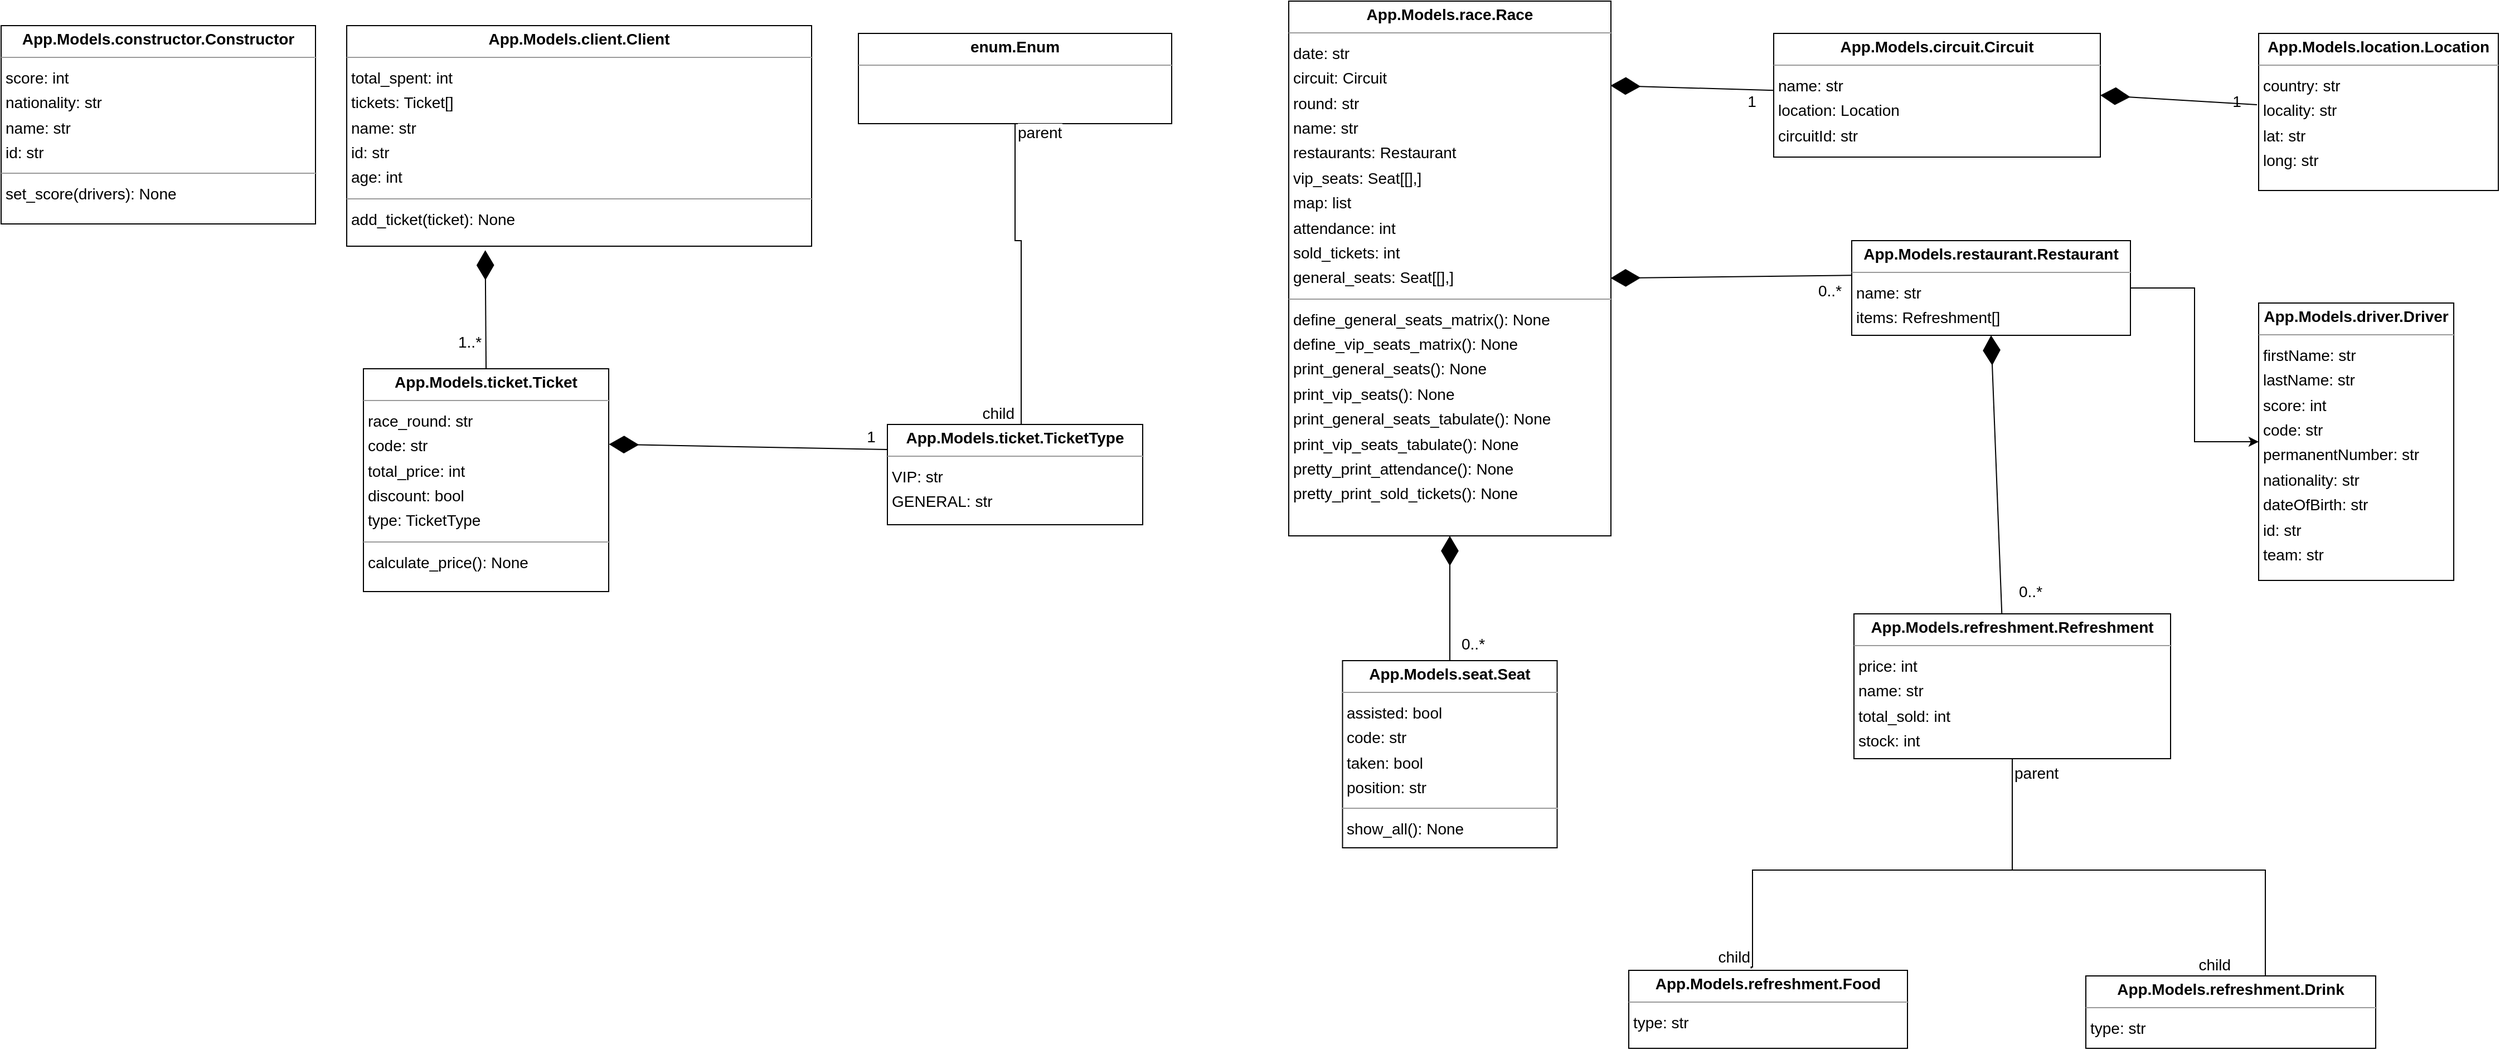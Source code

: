 <mxfile version="20.5.3" type="embed"><diagram id="2Z7hQtdgWNdP2lW2KOWq" name="Page-1"><mxGraphModel dx="4877" dy="710" grid="1" gridSize="10" guides="1" tooltips="1" connect="1" arrows="1" fold="1" page="1" pageScale="1" pageWidth="850" pageHeight="1100" math="0" shadow="0"><root><mxCell id="0"/><mxCell id="1" parent="0"/><mxCell id="node9" value="&lt;p style=&quot;margin:0px;margin-top:4px;text-align:center;&quot;&gt;&lt;b&gt;App.Models.circuit.Circuit&lt;/b&gt;&lt;/p&gt;&lt;hr size=&quot;1&quot;&gt;&lt;p style=&quot;margin:0 0 0 4px;line-height:1.6;&quot;&gt; name: str&lt;br&gt; location: Location&lt;br&gt; circuitId: str&lt;/p&gt;&lt;p style=&quot;margin:0 0 0 4px;line-height:1.6;&quot;&gt;&lt;br&gt;&lt;/p&gt;" style="verticalAlign=top;align=left;overflow=fill;fontSize=14;fontFamily=Helvetica;html=1;rounded=0;shadow=0;comic=0;labelBackgroundColor=none;strokeWidth=1;" parent="1" vertex="1"><mxGeometry x="-1710" y="579" width="293" height="111" as="geometry"/></mxCell><mxCell id="node8" value="&lt;p style=&quot;margin:0px;margin-top:4px;text-align:center;&quot;&gt;&lt;b&gt;App.Models.client.Client&lt;/b&gt;&lt;/p&gt;&lt;hr size=&quot;1&quot;&gt;&lt;p style=&quot;margin:0 0 0 4px;line-height:1.6;&quot;&gt; total_spent: int&lt;br&gt; tickets: Ticket[]&lt;br&gt; name: str&lt;br&gt; id: str&amp;nbsp;&lt;br&gt; age: int&lt;/p&gt;&lt;hr size=&quot;1&quot;&gt;&lt;p style=&quot;margin:0 0 0 4px;line-height:1.6;&quot;&gt;add_ticket(ticket): None&lt;/p&gt;" style="verticalAlign=top;align=left;overflow=fill;fontSize=14;fontFamily=Helvetica;html=1;rounded=0;shadow=0;comic=0;labelBackgroundColor=none;strokeWidth=1;" parent="1" vertex="1"><mxGeometry x="-2990" y="572" width="417" height="198" as="geometry"/></mxCell><mxCell id="node12" value="&lt;p style=&quot;margin:0px;margin-top:4px;text-align:center;&quot;&gt;&lt;b&gt;App.Models.constructor.Constructor&lt;/b&gt;&lt;/p&gt;&lt;hr size=&quot;1&quot;&gt;&lt;p style=&quot;margin:0 0 0 4px;line-height:1.6;&quot;&gt;score: int&lt;br&gt;nationality: str&lt;br&gt;name: str&lt;br&gt;id: str&lt;/p&gt;&lt;hr size=&quot;1&quot;&gt;&lt;p style=&quot;margin:0 0 0 4px;line-height:1.6;&quot;&gt;set_score(drivers): None&lt;/p&gt;" style="verticalAlign=top;align=left;overflow=fill;fontSize=14;fontFamily=Helvetica;html=1;rounded=0;shadow=0;comic=0;labelBackgroundColor=none;strokeWidth=1;" parent="1" vertex="1"><mxGeometry x="-3300" y="572" width="282" height="178" as="geometry"/></mxCell><mxCell id="node7" value="&lt;p style=&quot;margin:0px;margin-top:4px;text-align:center;&quot;&gt;&lt;b&gt;App.Models.driver.Driver&lt;/b&gt;&lt;/p&gt;&lt;hr size=&quot;1&quot;&gt;&lt;p style=&quot;margin:0 0 0 4px;line-height:1.6;&quot;&gt; firstName: str&lt;br&gt; lastName: str&lt;br&gt; score: int&lt;br&gt; code: str&lt;br&gt; permanentNumber: str&lt;br&gt; nationality: str&lt;br&gt; dateOfBirth: str&lt;br&gt; id: str&lt;br&gt; team: str&lt;/p&gt;&lt;p style=&quot;margin:0 0 0 4px;line-height:1.6;&quot;&gt;&lt;br&gt;&lt;/p&gt;" style="verticalAlign=top;align=left;overflow=fill;fontSize=14;fontFamily=Helvetica;html=1;rounded=0;shadow=0;comic=0;labelBackgroundColor=none;strokeWidth=1;" parent="1" vertex="1"><mxGeometry x="-1275" y="821" width="175" height="249" as="geometry"/></mxCell><mxCell id="node11" value="&lt;p style=&quot;margin:0px;margin-top:4px;text-align:center;&quot;&gt;&lt;b&gt;App.Models.location.Location&lt;/b&gt;&lt;/p&gt;&lt;hr size=&quot;1&quot;&gt;&lt;p style=&quot;margin:0 0 0 4px;line-height:1.6;&quot;&gt; country: str&lt;br&gt; locality: str&lt;br&gt; lat: str&lt;br&gt; long: str&lt;/p&gt;&lt;p style=&quot;margin:0 0 0 4px;line-height:1.6;&quot;&gt;&lt;br&gt;&lt;/p&gt;" style="verticalAlign=top;align=left;overflow=fill;fontSize=14;fontFamily=Helvetica;html=1;rounded=0;shadow=0;comic=0;labelBackgroundColor=none;strokeWidth=1;" parent="1" vertex="1"><mxGeometry x="-1275" y="579" width="215" height="141" as="geometry"/></mxCell><mxCell id="node2" value="&lt;p style=&quot;margin:0px;margin-top:4px;text-align:center;&quot;&gt;&lt;b&gt;App.Models.race.Race&lt;/b&gt;&lt;/p&gt;&lt;hr size=&quot;1&quot;&gt;&lt;p style=&quot;margin:0 0 0 4px;line-height:1.6;&quot;&gt; date: str&lt;br&gt; circuit: Circuit&lt;br&gt; round: str&lt;br&gt; name: str&lt;br&gt; restaurants: Restaurant&lt;br&gt; vip_seats: Seat[[],]&lt;br&gt; map: list&lt;br&gt; attendance: int&lt;br&gt; sold_tickets: int&lt;br&gt; general_seats: Seat[[],]&lt;/p&gt;&lt;hr size=&quot;1&quot;&gt;&lt;p style=&quot;margin:0 0 0 4px;line-height:1.6;&quot;&gt;define_general_seats_matrix(): None&lt;br&gt; define_vip_seats_matrix(): None&lt;br&gt; print_general_seats(): None&lt;br&gt; print_vip_seats(): None&lt;br&gt; print_general_seats_tabulate(): None&lt;br&gt; print_vip_seats_tabulate(): None&lt;br&gt; pretty_print_attendance(): None&lt;br&gt; pretty_print_sold_tickets(): None&lt;/p&gt;" style="verticalAlign=top;align=left;overflow=fill;fontSize=14;fontFamily=Helvetica;html=1;rounded=0;shadow=0;comic=0;labelBackgroundColor=none;strokeWidth=1;" parent="1" vertex="1"><mxGeometry x="-2145" y="550" width="289" height="480" as="geometry"/></mxCell><mxCell id="node6" value="&lt;p style=&quot;margin:0px;margin-top:4px;text-align:center;&quot;&gt;&lt;b&gt;App.Models.refreshment.Drink&lt;/b&gt;&lt;/p&gt;&lt;hr size=&quot;1&quot;&gt;&lt;p style=&quot;margin:0 0 0 4px;line-height:1.6;&quot;&gt; type: str&lt;/p&gt;&lt;p style=&quot;margin:0 0 0 4px;line-height:1.6;&quot;&gt;&lt;br&gt;&lt;/p&gt;" style="verticalAlign=top;align=left;overflow=fill;fontSize=14;fontFamily=Helvetica;html=1;rounded=0;shadow=0;comic=0;labelBackgroundColor=none;strokeWidth=1;" parent="1" vertex="1"><mxGeometry x="-1430" y="1425" width="260" height="65" as="geometry"/></mxCell><mxCell id="node1" value="&lt;p style=&quot;margin:0px;margin-top:4px;text-align:center;&quot;&gt;&lt;b&gt;App.Models.refreshment.Food&lt;/b&gt;&lt;/p&gt;&lt;hr size=&quot;1&quot;&gt;&lt;p style=&quot;margin:0 0 0 4px;line-height:1.6;&quot;&gt; type: str&lt;/p&gt;&lt;p style=&quot;margin:0 0 0 4px;line-height:1.6;&quot;&gt;&lt;br&gt;&lt;/p&gt;" style="verticalAlign=top;align=left;overflow=fill;fontSize=14;fontFamily=Helvetica;html=1;rounded=0;shadow=0;comic=0;labelBackgroundColor=none;strokeWidth=1;" parent="1" vertex="1"><mxGeometry x="-1840" y="1420" width="250" height="70" as="geometry"/></mxCell><mxCell id="node10" value="&lt;p style=&quot;margin:0px;margin-top:4px;text-align:center;&quot;&gt;&lt;b&gt;App.Models.refreshment.Refreshment&lt;/b&gt;&lt;/p&gt;&lt;hr size=&quot;1&quot;&gt;&lt;p style=&quot;margin:0 0 0 4px;line-height:1.6;&quot;&gt; price: int&lt;br&gt; name: str&lt;br&gt; total_sold: int&lt;br&gt; stock: int&lt;/p&gt;&lt;p style=&quot;margin:0 0 0 4px;line-height:1.6;&quot;&gt;&lt;br&gt;&lt;/p&gt;" style="verticalAlign=top;align=left;overflow=fill;fontSize=14;fontFamily=Helvetica;html=1;rounded=0;shadow=0;comic=0;labelBackgroundColor=none;strokeWidth=1;" parent="1" vertex="1"><mxGeometry x="-1638" y="1100" width="284" height="130" as="geometry"/></mxCell><mxCell id="35" value="" style="edgeStyle=orthogonalEdgeStyle;rounded=0;orthogonalLoop=1;jettySize=auto;html=1;" parent="1" source="node3" target="node7" edge="1"><mxGeometry relative="1" as="geometry"/></mxCell><mxCell id="node3" value="&lt;p style=&quot;margin:0px;margin-top:4px;text-align:center;&quot;&gt;&lt;b&gt;App.Models.restaurant.Restaurant&lt;/b&gt;&lt;/p&gt;&lt;hr size=&quot;1&quot;&gt;&lt;p style=&quot;margin:0 0 0 4px;line-height:1.6;&quot;&gt; name: str&lt;br&gt; items: Refreshment[]&lt;/p&gt;&lt;p style=&quot;margin:0 0 0 4px;line-height:1.6;&quot;&gt;&lt;br&gt;&lt;/p&gt;" style="verticalAlign=top;align=left;overflow=fill;fontSize=14;fontFamily=Helvetica;html=1;rounded=0;shadow=0;comic=0;labelBackgroundColor=none;strokeWidth=1;" parent="1" vertex="1"><mxGeometry x="-1640" y="765" width="250" height="85" as="geometry"/></mxCell><mxCell id="node5" value="&lt;p style=&quot;margin:0px;margin-top:4px;text-align:center;&quot;&gt;&lt;b&gt;App.Models.seat.Seat&lt;/b&gt;&lt;/p&gt;&lt;hr size=&quot;1&quot;&gt;&lt;p style=&quot;margin:0 0 0 4px;line-height:1.6;&quot;&gt; assisted: bool&lt;br&gt; code: str&lt;br&gt; taken: bool&lt;br&gt; position: str&lt;/p&gt;&lt;hr size=&quot;1&quot;&gt;&lt;p style=&quot;margin:0 0 0 4px;line-height:1.6;&quot;&gt;show_all(): None&lt;/p&gt;" style="verticalAlign=top;align=left;overflow=fill;fontSize=14;fontFamily=Helvetica;html=1;rounded=0;shadow=0;comic=0;labelBackgroundColor=none;strokeWidth=1;" parent="1" vertex="1"><mxGeometry x="-2096.75" y="1142" width="192.5" height="168" as="geometry"/></mxCell><mxCell id="node0" value="&lt;p style=&quot;margin:0px;margin-top:4px;text-align:center;&quot;&gt;&lt;b&gt;App.Models.ticket.Ticket&lt;/b&gt;&lt;/p&gt;&lt;hr size=&quot;1&quot;&gt;&lt;p style=&quot;margin:0 0 0 4px;line-height:1.6;&quot;&gt; race_round: str&lt;br&gt; code: str&lt;br&gt; total_price: int&lt;br&gt; discount: bool&lt;br&gt; type: TicketType&lt;/p&gt;&lt;hr size=&quot;1&quot;&gt;&lt;p style=&quot;margin:0 0 0 4px;line-height:1.6;&quot;&gt;calculate_price(): None&lt;/p&gt;" style="verticalAlign=top;align=left;overflow=fill;fontSize=14;fontFamily=Helvetica;html=1;rounded=0;shadow=0;comic=0;labelBackgroundColor=none;strokeWidth=1;" parent="1" vertex="1"><mxGeometry x="-2975" y="880" width="220" height="200" as="geometry"/></mxCell><mxCell id="node4" value="&lt;p style=&quot;margin:0px;margin-top:4px;text-align:center;&quot;&gt;&lt;b&gt;App.Models.ticket.TicketType&lt;/b&gt;&lt;/p&gt;&lt;hr size=&quot;1&quot;&gt;&lt;p style=&quot;margin:0 0 0 4px;line-height:1.6;&quot;&gt; VIP: str&lt;br&gt; GENERAL: str&lt;/p&gt;" style="verticalAlign=top;align=left;overflow=fill;fontSize=14;fontFamily=Helvetica;html=1;rounded=0;shadow=0;comic=0;labelBackgroundColor=none;strokeWidth=1;" parent="1" vertex="1"><mxGeometry x="-2505" y="930" width="229" height="90" as="geometry"/></mxCell><mxCell id="node13" value="&lt;p style=&quot;margin:0px;margin-top:4px;text-align:center;&quot;&gt;&lt;b&gt;enum.Enum&lt;/b&gt;&lt;/p&gt;&lt;hr size=&quot;1&quot;&gt;&lt;p style=&quot;margin:0 0 0 4px;line-height:1.6;&quot;&gt;&lt;br&gt;&lt;/p&gt;" style="verticalAlign=top;align=left;overflow=fill;fontSize=14;fontFamily=Helvetica;html=1;rounded=0;shadow=0;comic=0;labelBackgroundColor=none;strokeWidth=1;" parent="1" vertex="1"><mxGeometry x="-2531" y="579" width="281" height="81" as="geometry"/></mxCell><mxCell id="2" value="" style="endArrow=diamondThin;endFill=1;endSize=24;html=1;rounded=0;shadow=0;entryX=0.999;entryY=0.158;entryDx=0;entryDy=0;entryPerimeter=0;" parent="1" source="node9" target="node2" edge="1"><mxGeometry width="160" relative="1" as="geometry"><mxPoint x="-1670" y="790" as="sourcePoint"/><mxPoint x="-1830" y="655" as="targetPoint"/></mxGeometry></mxCell><mxCell id="4" value="" style="endArrow=diamondThin;endFill=1;endSize=24;html=1;rounded=0;shadow=0;entryX=1;entryY=0.5;entryDx=0;entryDy=0;exitX=-0.007;exitY=0.454;exitDx=0;exitDy=0;exitPerimeter=0;" parent="1" source="node11" target="node9" edge="1"><mxGeometry width="160" relative="1" as="geometry"><mxPoint x="-1570" y="690" as="sourcePoint"/><mxPoint x="-1410" y="690" as="targetPoint"/></mxGeometry></mxCell><mxCell id="5" value="" style="endArrow=diamondThin;endFill=1;endSize=24;html=1;rounded=0;shadow=0;exitX=-0.001;exitY=0.366;exitDx=0;exitDy=0;exitPerimeter=0;entryX=0.999;entryY=0.518;entryDx=0;entryDy=0;entryPerimeter=0;" parent="1" source="node3" target="node2" edge="1"><mxGeometry width="160" relative="1" as="geometry"><mxPoint x="-1780" y="820" as="sourcePoint"/><mxPoint x="-1840" y="825" as="targetPoint"/></mxGeometry></mxCell><mxCell id="7" value="" style="endArrow=none;html=1;edgeStyle=orthogonalEdgeStyle;rounded=0;shadow=0;entryX=0.5;entryY=0;entryDx=0;entryDy=0;exitX=0.5;exitY=1;exitDx=0;exitDy=0;" parent="1" source="node10" target="node6" edge="1"><mxGeometry relative="1" as="geometry"><mxPoint x="-1440" y="1110" as="sourcePoint"/><mxPoint x="-1280" y="1110" as="targetPoint"/><Array as="points"><mxPoint x="-1496" y="1330"/><mxPoint x="-1269" y="1330"/></Array></mxGeometry></mxCell><mxCell id="9" value="child" style="edgeLabel;resizable=0;html=1;align=right;verticalAlign=bottom;fontSize=14;" parent="7" connectable="0" vertex="1"><mxGeometry x="1" relative="1" as="geometry"/></mxCell><mxCell id="13" value="" style="endArrow=none;html=1;edgeStyle=orthogonalEdgeStyle;rounded=0;shadow=0;entryX=0.439;entryY=-0.024;entryDx=0;entryDy=0;entryPerimeter=0;" parent="1" source="node10" target="node1" edge="1"><mxGeometry relative="1" as="geometry"><mxPoint x="-1440" y="1110" as="sourcePoint"/><mxPoint x="-1280" y="1110" as="targetPoint"/><Array as="points"><mxPoint x="-1496" y="1330"/><mxPoint x="-1729" y="1330"/><mxPoint x="-1729" y="1417"/></Array></mxGeometry></mxCell><mxCell id="14" value="parent" style="edgeLabel;resizable=0;html=1;align=left;verticalAlign=bottom;fontSize=14;" parent="13" connectable="0" vertex="1"><mxGeometry x="-1" relative="1" as="geometry"><mxPoint y="23" as="offset"/></mxGeometry></mxCell><mxCell id="15" value="child" style="edgeLabel;resizable=0;html=1;align=right;verticalAlign=bottom;fontSize=14;" parent="13" connectable="0" vertex="1"><mxGeometry x="1" relative="1" as="geometry"/></mxCell><mxCell id="17" value="" style="endArrow=diamondThin;endFill=1;endSize=24;html=1;rounded=0;shadow=0;fontSize=14;entryX=0.5;entryY=1;entryDx=0;entryDy=0;exitX=0.467;exitY=-0.003;exitDx=0;exitDy=0;exitPerimeter=0;" parent="1" source="node10" target="node3" edge="1"><mxGeometry width="160" relative="1" as="geometry"><mxPoint x="-1509" y="1090" as="sourcePoint"/><mxPoint x="-1490" y="960" as="targetPoint"/></mxGeometry></mxCell><mxCell id="18" value="" style="endArrow=none;html=1;edgeStyle=orthogonalEdgeStyle;rounded=0;shadow=0;fontSize=14;entryX=0.5;entryY=0;entryDx=0;entryDy=0;exitX=0.5;exitY=1;exitDx=0;exitDy=0;" parent="1" source="node13" target="node4" edge="1"><mxGeometry relative="1" as="geometry"><mxPoint x="-2280" y="940" as="sourcePoint"/><mxPoint x="-2120" y="940" as="targetPoint"/><Array as="points"><mxPoint x="-2390" y="765"/><mxPoint x="-2385" y="765"/></Array></mxGeometry></mxCell><mxCell id="19" value="parent" style="edgeLabel;resizable=0;html=1;align=left;verticalAlign=bottom;fontSize=14;" parent="18" connectable="0" vertex="1"><mxGeometry x="-1" relative="1" as="geometry"><mxPoint y="18" as="offset"/></mxGeometry></mxCell><mxCell id="20" value="child" style="edgeLabel;resizable=0;html=1;align=right;verticalAlign=bottom;fontSize=14;" parent="18" connectable="0" vertex="1"><mxGeometry x="1" relative="1" as="geometry"/></mxCell><mxCell id="21" value="" style="endArrow=diamondThin;endFill=1;endSize=24;html=1;rounded=0;shadow=0;fontSize=14;exitX=0.5;exitY=0;exitDx=0;exitDy=0;entryX=0.298;entryY=1.018;entryDx=0;entryDy=0;entryPerimeter=0;" parent="1" source="node0" target="node8" edge="1"><mxGeometry width="160" relative="1" as="geometry"><mxPoint x="-2540" y="810" as="sourcePoint"/><mxPoint x="-2748" y="780" as="targetPoint"/></mxGeometry></mxCell><mxCell id="26" value="1..*" style="edgeLabel;html=1;align=center;verticalAlign=middle;resizable=0;points=[];fontSize=14;" parent="21" vertex="1" connectable="0"><mxGeometry x="-0.622" y="1" relative="1" as="geometry"><mxPoint x="-14" y="-4" as="offset"/></mxGeometry></mxCell><mxCell id="22" value="" style="endArrow=diamondThin;endFill=1;endSize=24;html=1;rounded=0;shadow=0;fontSize=14;entryX=1.001;entryY=0.339;entryDx=0;entryDy=0;exitX=0;exitY=0.25;exitDx=0;exitDy=0;entryPerimeter=0;" parent="1" source="node4" target="node0" edge="1"><mxGeometry width="160" relative="1" as="geometry"><mxPoint x="-2480" y="970" as="sourcePoint"/><mxPoint x="-2320" y="970" as="targetPoint"/></mxGeometry></mxCell><mxCell id="23" value="" style="endArrow=diamondThin;endFill=1;endSize=24;html=1;rounded=0;shadow=0;fontSize=14;exitX=0.5;exitY=0;exitDx=0;exitDy=0;entryX=0.5;entryY=1;entryDx=0;entryDy=0;" parent="1" source="node5" target="node2" edge="1"><mxGeometry width="160" relative="1" as="geometry"><mxPoint x="-1710" y="920" as="sourcePoint"/><mxPoint x="-1550" y="920" as="targetPoint"/></mxGeometry></mxCell><mxCell id="27" value="1" style="text;html=1;align=center;verticalAlign=middle;resizable=0;points=[];autosize=1;strokeColor=none;fillColor=none;fontSize=14;" parent="1" vertex="1"><mxGeometry x="-2535" y="925.5" width="30" height="30" as="geometry"/></mxCell><mxCell id="28" value="0..*" style="text;html=1;align=center;verticalAlign=middle;resizable=0;points=[];autosize=1;strokeColor=none;fillColor=none;fontSize=14;" parent="1" vertex="1"><mxGeometry x="-2000" y="1112" width="40" height="30" as="geometry"/></mxCell><mxCell id="29" value="0..*" style="text;html=1;align=center;verticalAlign=middle;resizable=0;points=[];autosize=1;strokeColor=none;fillColor=none;fontSize=14;" parent="1" vertex="1"><mxGeometry x="-1500" y="1065" width="40" height="30" as="geometry"/></mxCell><mxCell id="30" value="1" style="text;html=1;align=center;verticalAlign=middle;resizable=0;points=[];autosize=1;strokeColor=none;fillColor=none;fontSize=14;" parent="1" vertex="1"><mxGeometry x="-1745" y="625" width="30" height="30" as="geometry"/></mxCell><mxCell id="31" value="1" style="text;html=1;align=center;verticalAlign=middle;resizable=0;points=[];autosize=1;strokeColor=none;fillColor=none;fontSize=14;" parent="1" vertex="1"><mxGeometry x="-1310" y="625" width="30" height="30" as="geometry"/></mxCell><mxCell id="32" value="0..*" style="text;html=1;align=center;verticalAlign=middle;resizable=0;points=[];autosize=1;strokeColor=none;fillColor=none;fontSize=14;" parent="1" vertex="1"><mxGeometry x="-1680" y="795" width="40" height="30" as="geometry"/></mxCell></root></mxGraphModel></diagram></mxfile>